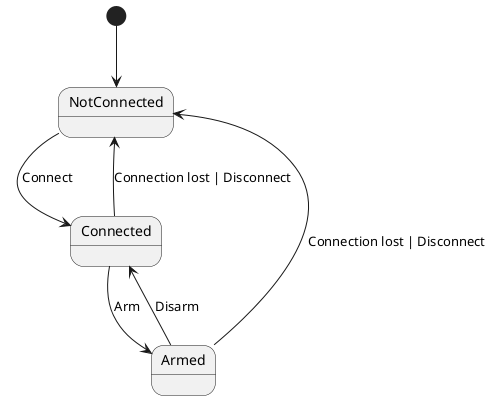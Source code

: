 @startuml

[*] --> NotConnected

NotConnected --> Connected : Connect
Connected --> NotConnected : Connection lost | Disconnect

Connected --> Armed : Arm
Armed --> Connected : Disarm
Armed --> NotConnected : Connection lost | Disconnect

@enduml